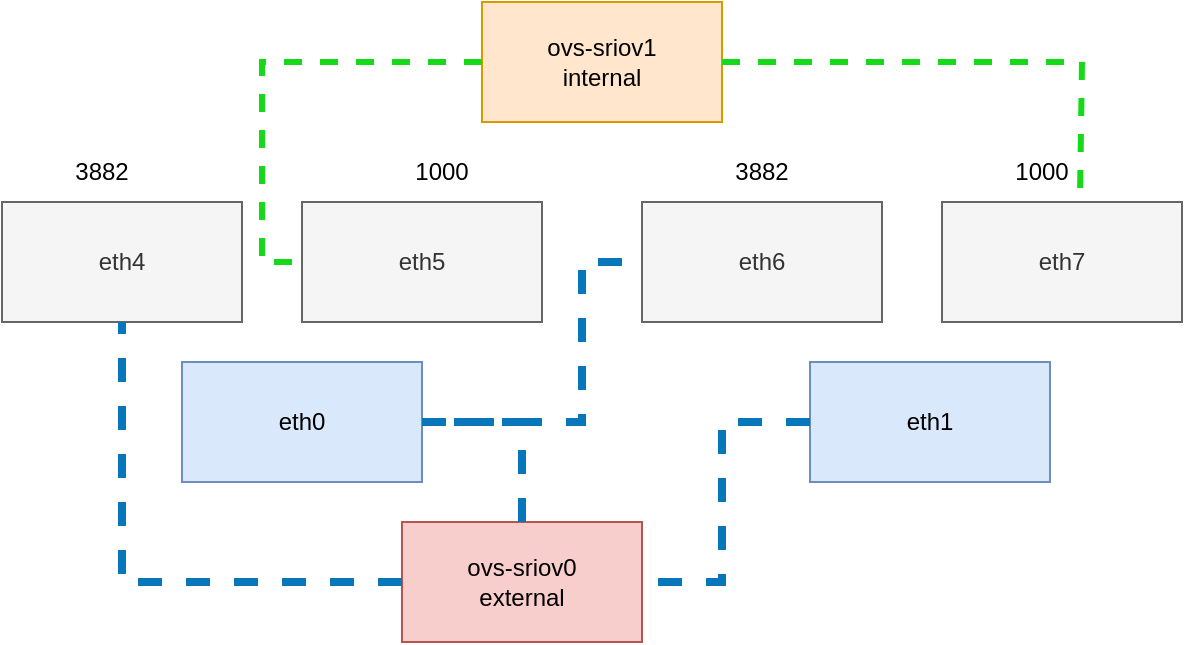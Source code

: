 <mxfile version="22.1.4" type="github">
  <diagram name="第 1 页" id="6BLdNuuWLZkgm5Il7NR3">
    <mxGraphModel dx="1170" dy="819" grid="1" gridSize="10" guides="1" tooltips="1" connect="1" arrows="1" fold="1" page="1" pageScale="1" pageWidth="827" pageHeight="1169" math="0" shadow="0">
      <root>
        <mxCell id="0" />
        <mxCell id="1" parent="0" />
        <mxCell id="twZZ02cQHJVSOWppx5A5-1" value="ovs-sriov0&lt;br&gt;external" style="rounded=0;whiteSpace=wrap;html=1;fillColor=#f8cecc;strokeColor=#b85450;" vertex="1" parent="1">
          <mxGeometry x="210" y="380" width="120" height="60" as="geometry" />
        </mxCell>
        <mxCell id="twZZ02cQHJVSOWppx5A5-2" value="ovs-sriov1&lt;br&gt;internal" style="rounded=0;whiteSpace=wrap;html=1;fillColor=#ffe6cc;strokeColor=#d79b00;" vertex="1" parent="1">
          <mxGeometry x="250" y="120" width="120" height="60" as="geometry" />
        </mxCell>
        <mxCell id="twZZ02cQHJVSOWppx5A5-3" value="eth0" style="rounded=0;whiteSpace=wrap;html=1;fillColor=#dae8fc;strokeColor=#6c8ebf;" vertex="1" parent="1">
          <mxGeometry x="100" y="300" width="120" height="60" as="geometry" />
        </mxCell>
        <mxCell id="twZZ02cQHJVSOWppx5A5-5" value="eth1" style="rounded=0;whiteSpace=wrap;html=1;fillColor=#dae8fc;strokeColor=#6c8ebf;" vertex="1" parent="1">
          <mxGeometry x="414" y="300" width="120" height="60" as="geometry" />
        </mxCell>
        <mxCell id="twZZ02cQHJVSOWppx5A5-6" value="eth4" style="rounded=0;whiteSpace=wrap;html=1;fillColor=#f5f5f5;fontColor=#333333;strokeColor=#666666;" vertex="1" parent="1">
          <mxGeometry x="10" y="220" width="120" height="60" as="geometry" />
        </mxCell>
        <mxCell id="twZZ02cQHJVSOWppx5A5-7" value="eth5" style="rounded=0;whiteSpace=wrap;html=1;fillColor=#f5f5f5;fontColor=#333333;strokeColor=#666666;" vertex="1" parent="1">
          <mxGeometry x="160" y="220" width="120" height="60" as="geometry" />
        </mxCell>
        <mxCell id="twZZ02cQHJVSOWppx5A5-8" value="eth6" style="rounded=0;whiteSpace=wrap;html=1;fillColor=#f5f5f5;fontColor=#333333;strokeColor=#666666;" vertex="1" parent="1">
          <mxGeometry x="330" y="220" width="120" height="60" as="geometry" />
        </mxCell>
        <mxCell id="twZZ02cQHJVSOWppx5A5-9" value="eth7" style="rounded=0;whiteSpace=wrap;html=1;fillColor=#f5f5f5;fontColor=#333333;strokeColor=#666666;" vertex="1" parent="1">
          <mxGeometry x="480" y="220" width="120" height="60" as="geometry" />
        </mxCell>
        <mxCell id="twZZ02cQHJVSOWppx5A5-11" value="" style="endArrow=none;html=1;rounded=0;entryX=0.5;entryY=1;entryDx=0;entryDy=0;exitX=0;exitY=0.5;exitDx=0;exitDy=0;dashed=1;strokeColor=#0876ba;strokeWidth=4;" edge="1" parent="1" source="twZZ02cQHJVSOWppx5A5-1" target="twZZ02cQHJVSOWppx5A5-6">
          <mxGeometry width="50" height="50" relative="1" as="geometry">
            <mxPoint x="20" y="420" as="sourcePoint" />
            <mxPoint x="70" y="370" as="targetPoint" />
            <Array as="points">
              <mxPoint x="70" y="410" />
            </Array>
          </mxGeometry>
        </mxCell>
        <mxCell id="twZZ02cQHJVSOWppx5A5-12" value="" style="endArrow=none;html=1;rounded=0;exitX=0.5;exitY=0;exitDx=0;exitDy=0;dashed=1;strokeColor=#0876ba;strokeWidth=4;" edge="1" parent="1" source="twZZ02cQHJVSOWppx5A5-1" target="twZZ02cQHJVSOWppx5A5-3">
          <mxGeometry width="50" height="50" relative="1" as="geometry">
            <mxPoint x="160" y="590" as="sourcePoint" />
            <mxPoint x="210" y="540" as="targetPoint" />
            <Array as="points">
              <mxPoint x="270" y="330" />
            </Array>
          </mxGeometry>
        </mxCell>
        <mxCell id="twZZ02cQHJVSOWppx5A5-14" value="" style="endArrow=none;dashed=1;html=1;rounded=0;entryX=0;entryY=0.5;entryDx=0;entryDy=0;exitX=0;exitY=0.5;exitDx=0;exitDy=0;strokeColor=#16da19;strokeWidth=3;" edge="1" parent="1" source="twZZ02cQHJVSOWppx5A5-2" target="twZZ02cQHJVSOWppx5A5-7">
          <mxGeometry width="50" height="50" relative="1" as="geometry">
            <mxPoint x="230" y="100" as="sourcePoint" />
            <mxPoint x="440" y="570" as="targetPoint" />
            <Array as="points">
              <mxPoint x="140" y="150" />
              <mxPoint x="140" y="160" />
              <mxPoint x="140" y="250" />
            </Array>
          </mxGeometry>
        </mxCell>
        <mxCell id="twZZ02cQHJVSOWppx5A5-15" value="" style="endArrow=none;dashed=1;html=1;rounded=0;entryX=0.575;entryY=-0.05;entryDx=0;entryDy=0;entryPerimeter=0;exitX=1;exitY=0.5;exitDx=0;exitDy=0;strokeColor=#16da19;strokeWidth=3;" edge="1" parent="1" source="twZZ02cQHJVSOWppx5A5-2" target="twZZ02cQHJVSOWppx5A5-9">
          <mxGeometry width="50" height="50" relative="1" as="geometry">
            <mxPoint x="450" y="470" as="sourcePoint" />
            <mxPoint x="500" y="420" as="targetPoint" />
            <Array as="points">
              <mxPoint x="550" y="150" />
            </Array>
          </mxGeometry>
        </mxCell>
        <mxCell id="twZZ02cQHJVSOWppx5A5-16" value="" style="endArrow=none;dashed=1;html=1;rounded=0;entryX=0;entryY=0.5;entryDx=0;entryDy=0;exitX=1;exitY=0.5;exitDx=0;exitDy=0;strokeColor=#0876ba;strokeWidth=4;" edge="1" parent="1" source="twZZ02cQHJVSOWppx5A5-3" target="twZZ02cQHJVSOWppx5A5-8">
          <mxGeometry width="50" height="50" relative="1" as="geometry">
            <mxPoint x="440" y="570" as="sourcePoint" />
            <mxPoint x="490" y="520" as="targetPoint" />
            <Array as="points">
              <mxPoint x="300" y="330" />
              <mxPoint x="300" y="250" />
            </Array>
          </mxGeometry>
        </mxCell>
        <mxCell id="twZZ02cQHJVSOWppx5A5-17" value="" style="endArrow=none;dashed=1;html=1;rounded=0;exitX=0;exitY=0.5;exitDx=0;exitDy=0;entryX=1;entryY=0.5;entryDx=0;entryDy=0;strokeColor=#0876ba;strokeWidth=4;" edge="1" parent="1" source="twZZ02cQHJVSOWppx5A5-5" target="twZZ02cQHJVSOWppx5A5-1">
          <mxGeometry width="50" height="50" relative="1" as="geometry">
            <mxPoint x="350" y="370" as="sourcePoint" />
            <mxPoint x="330" y="250" as="targetPoint" />
            <Array as="points">
              <mxPoint x="370" y="330" />
              <mxPoint x="370" y="410" />
            </Array>
          </mxGeometry>
        </mxCell>
        <mxCell id="twZZ02cQHJVSOWppx5A5-19" value="3882" style="text;html=1;strokeColor=none;fillColor=none;align=center;verticalAlign=middle;whiteSpace=wrap;rounded=0;" vertex="1" parent="1">
          <mxGeometry x="30" y="190" width="60" height="30" as="geometry" />
        </mxCell>
        <mxCell id="twZZ02cQHJVSOWppx5A5-20" value="3882" style="text;html=1;strokeColor=none;fillColor=none;align=center;verticalAlign=middle;whiteSpace=wrap;rounded=0;" vertex="1" parent="1">
          <mxGeometry x="360" y="190" width="60" height="30" as="geometry" />
        </mxCell>
        <mxCell id="twZZ02cQHJVSOWppx5A5-21" value="1000" style="text;html=1;strokeColor=none;fillColor=none;align=center;verticalAlign=middle;whiteSpace=wrap;rounded=0;" vertex="1" parent="1">
          <mxGeometry x="200" y="190" width="60" height="30" as="geometry" />
        </mxCell>
        <mxCell id="twZZ02cQHJVSOWppx5A5-22" value="1000" style="text;html=1;strokeColor=none;fillColor=none;align=center;verticalAlign=middle;whiteSpace=wrap;rounded=0;" vertex="1" parent="1">
          <mxGeometry x="500" y="190" width="60" height="30" as="geometry" />
        </mxCell>
      </root>
    </mxGraphModel>
  </diagram>
</mxfile>
